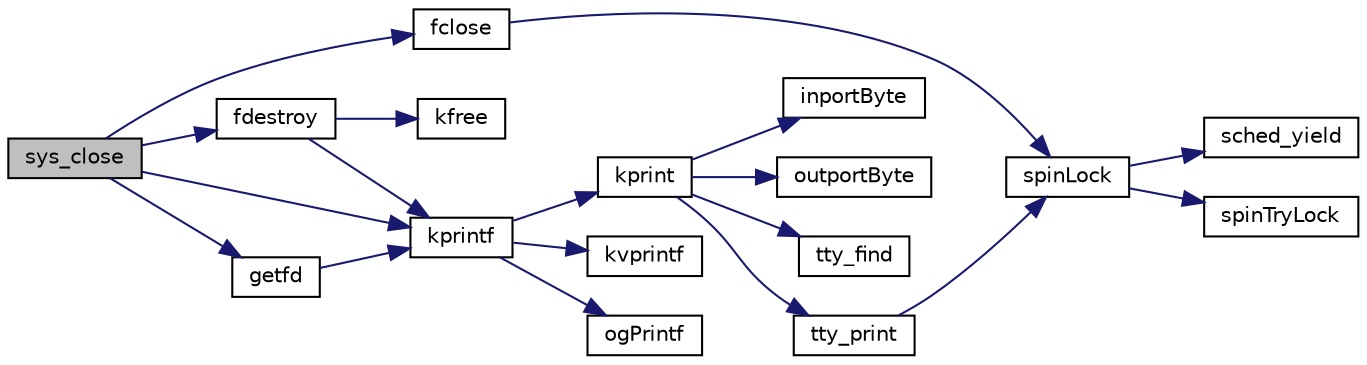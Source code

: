 digraph "sys_close"
{
 // LATEX_PDF_SIZE
  edge [fontname="Helvetica",fontsize="10",labelfontname="Helvetica",labelfontsize="10"];
  node [fontname="Helvetica",fontsize="10",shape=record];
  rankdir="LR";
  Node1 [label="sys_close",height=0.2,width=0.4,color="black", fillcolor="grey75", style="filled", fontcolor="black",tooltip=" "];
  Node1 -> Node2 [color="midnightblue",fontsize="10",style="solid",fontname="Helvetica"];
  Node2 [label="fclose",height=0.2,width=0.4,color="black", fillcolor="white", style="filled",URL="$file_8c.html#a62ac32695420234cb7ccbcfc6cabd4a4",tooltip=" "];
  Node2 -> Node3 [color="midnightblue",fontsize="10",style="solid",fontname="Helvetica"];
  Node3 [label="spinLock",height=0.2,width=0.4,color="black", fillcolor="white", style="filled",URL="$armv6_2spinlock_8c.html#a71f03d2ba55111c715b6068254847a53",tooltip=" "];
  Node3 -> Node4 [color="midnightblue",fontsize="10",style="solid",fontname="Helvetica"];
  Node4 [label="sched_yield",height=0.2,width=0.4,color="black", fillcolor="white", style="filled",URL="$armv6_2sched_8c.html#a08933fe6d593a1c78b9080359f15a0b7",tooltip=" "];
  Node3 -> Node5 [color="midnightblue",fontsize="10",style="solid",fontname="Helvetica"];
  Node5 [label="spinTryLock",height=0.2,width=0.4,color="black", fillcolor="white", style="filled",URL="$armv6_2spinlock_8c.html#a740766af5da58616f700fffab6768a78",tooltip=" "];
  Node1 -> Node6 [color="midnightblue",fontsize="10",style="solid",fontname="Helvetica"];
  Node6 [label="fdestroy",height=0.2,width=0.4,color="black", fillcolor="white", style="filled",URL="$descrip_8c.html#ae7b881d8f4c6e81d8e10468783ce080f",tooltip="The function bar."];
  Node6 -> Node7 [color="midnightblue",fontsize="10",style="solid",fontname="Helvetica"];
  Node7 [label="kfree",height=0.2,width=0.4,color="black", fillcolor="white", style="filled",URL="$kmalloc_8h.html#aaa9ed6886459604cf73ccdbf6410e487",tooltip=" "];
  Node6 -> Node8 [color="midnightblue",fontsize="10",style="solid",fontname="Helvetica"];
  Node8 [label="kprintf",height=0.2,width=0.4,color="black", fillcolor="white", style="filled",URL="$kprintf_8h.html#a20b56810edb62a6fe59917015c30848f",tooltip=" "];
  Node8 -> Node9 [color="midnightblue",fontsize="10",style="solid",fontname="Helvetica"];
  Node9 [label="kprint",height=0.2,width=0.4,color="black", fillcolor="white", style="filled",URL="$video_8h.html#a5429378b96a24fadfd2d1f8d777eb95a",tooltip=" "];
  Node9 -> Node10 [color="midnightblue",fontsize="10",style="solid",fontname="Helvetica"];
  Node10 [label="inportByte",height=0.2,width=0.4,color="black", fillcolor="white", style="filled",URL="$io_8h.html#a77b934268de1b3ecdcf3f275413b3108",tooltip="input one byte from specified port"];
  Node9 -> Node11 [color="midnightblue",fontsize="10",style="solid",fontname="Helvetica"];
  Node11 [label="outportByte",height=0.2,width=0.4,color="black", fillcolor="white", style="filled",URL="$io_8h.html#a8acc1a06073db2e7b92ffbd00fbd0cf1",tooltip="outputut one byte to specified port"];
  Node9 -> Node12 [color="midnightblue",fontsize="10",style="solid",fontname="Helvetica"];
  Node12 [label="tty_find",height=0.2,width=0.4,color="black", fillcolor="white", style="filled",URL="$tty_8h.html#a4f96ccac7e60296ef496008d8cbed0ff",tooltip=" "];
  Node9 -> Node13 [color="midnightblue",fontsize="10",style="solid",fontname="Helvetica"];
  Node13 [label="tty_print",height=0.2,width=0.4,color="black", fillcolor="white", style="filled",URL="$tty_8h.html#ad96f57a7c113d3cfa76ee5fed6de33c0",tooltip=" "];
  Node13 -> Node3 [color="midnightblue",fontsize="10",style="solid",fontname="Helvetica"];
  Node8 -> Node14 [color="midnightblue",fontsize="10",style="solid",fontname="Helvetica"];
  Node14 [label="kvprintf",height=0.2,width=0.4,color="black", fillcolor="white", style="filled",URL="$kprintf_8c.html#a3093cdac4668a4ccffdd7f77270888b7",tooltip=" "];
  Node8 -> Node15 [color="midnightblue",fontsize="10",style="solid",fontname="Helvetica"];
  Node15 [label="ogPrintf",height=0.2,width=0.4,color="black", fillcolor="white", style="filled",URL="$kprintf_8h.html#a3b4a66bf1f6583e65660f281b6014aa1",tooltip=" "];
  Node1 -> Node16 [color="midnightblue",fontsize="10",style="solid",fontname="Helvetica"];
  Node16 [label="getfd",height=0.2,width=0.4,color="black", fillcolor="white", style="filled",URL="$descrip_8h.html#a14e228d6e5391a882d3b20ff2466b2ac",tooltip="get pointer to file fd in specified thread"];
  Node16 -> Node8 [color="midnightblue",fontsize="10",style="solid",fontname="Helvetica"];
  Node1 -> Node8 [color="midnightblue",fontsize="10",style="solid",fontname="Helvetica"];
}
